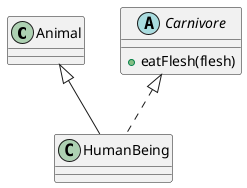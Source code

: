 @startuml

class Animal {
}

abstract class Carnivore {
	+ eatFlesh(flesh)
}

Animal <|-- HumanBeing
Carnivore <|.. HumanBeing

@enduml
